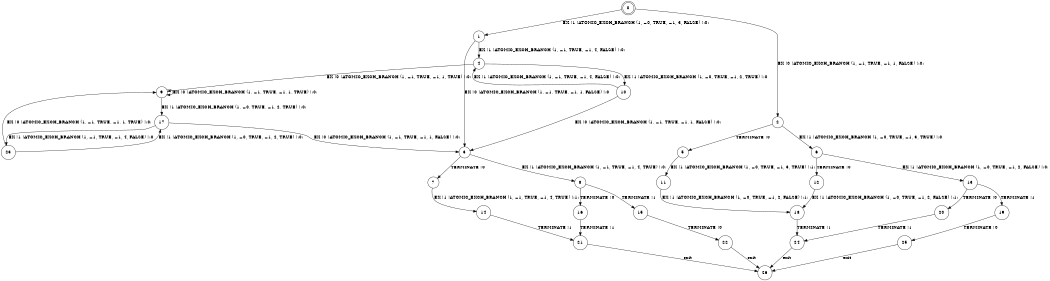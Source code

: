 digraph BCG {
size = "7, 10.5";
center = TRUE;
node [shape = circle];
0 [peripheries = 2];
0 -> 1 [label = "EX !1 !ATOMIC_EXCH_BRANCH (1, +0, TRUE, +1, 3, FALSE) !:0:"];
0 -> 2 [label = "EX !0 !ATOMIC_EXCH_BRANCH (1, +1, TRUE, +1, 1, FALSE) !:0:"];
1 -> 3 [label = "EX !0 !ATOMIC_EXCH_BRANCH (1, +1, TRUE, +1, 1, FALSE) !:0:"];
1 -> 4 [label = "EX !1 !ATOMIC_EXCH_BRANCH (1, +1, TRUE, +1, 4, FALSE) !:0:"];
2 -> 5 [label = "TERMINATE !0"];
2 -> 6 [label = "EX !1 !ATOMIC_EXCH_BRANCH (1, +0, TRUE, +1, 3, TRUE) !:0:"];
3 -> 7 [label = "TERMINATE !0"];
3 -> 8 [label = "EX !1 !ATOMIC_EXCH_BRANCH (1, +1, TRUE, +1, 4, TRUE) !:0:"];
4 -> 9 [label = "EX !0 !ATOMIC_EXCH_BRANCH (1, +1, TRUE, +1, 1, TRUE) !:0:"];
4 -> 10 [label = "EX !1 !ATOMIC_EXCH_BRANCH (1, +0, TRUE, +1, 2, TRUE) !:0:"];
5 -> 11 [label = "EX !1 !ATOMIC_EXCH_BRANCH (1, +0, TRUE, +1, 3, TRUE) !:1:"];
6 -> 12 [label = "TERMINATE !0"];
6 -> 13 [label = "EX !1 !ATOMIC_EXCH_BRANCH (1, +0, TRUE, +1, 2, FALSE) !:0:"];
7 -> 14 [label = "EX !1 !ATOMIC_EXCH_BRANCH (1, +1, TRUE, +1, 4, TRUE) !:1:"];
8 -> 15 [label = "TERMINATE !1"];
8 -> 16 [label = "TERMINATE !0"];
9 -> 17 [label = "EX !1 !ATOMIC_EXCH_BRANCH (1, +0, TRUE, +1, 2, TRUE) !:0:"];
9 -> 9 [label = "EX !0 !ATOMIC_EXCH_BRANCH (1, +1, TRUE, +1, 1, TRUE) !:0:"];
10 -> 3 [label = "EX !0 !ATOMIC_EXCH_BRANCH (1, +1, TRUE, +1, 1, FALSE) !:0:"];
10 -> 4 [label = "EX !1 !ATOMIC_EXCH_BRANCH (1, +1, TRUE, +1, 4, FALSE) !:0:"];
11 -> 18 [label = "EX !1 !ATOMIC_EXCH_BRANCH (1, +0, TRUE, +1, 2, FALSE) !:1:"];
12 -> 18 [label = "EX !1 !ATOMIC_EXCH_BRANCH (1, +0, TRUE, +1, 2, FALSE) !:1:"];
13 -> 19 [label = "TERMINATE !1"];
13 -> 20 [label = "TERMINATE !0"];
14 -> 21 [label = "TERMINATE !1"];
15 -> 22 [label = "TERMINATE !0"];
16 -> 21 [label = "TERMINATE !1"];
17 -> 23 [label = "EX !1 !ATOMIC_EXCH_BRANCH (1, +1, TRUE, +1, 4, FALSE) !:0:"];
17 -> 3 [label = "EX !0 !ATOMIC_EXCH_BRANCH (1, +1, TRUE, +1, 1, FALSE) !:0:"];
18 -> 24 [label = "TERMINATE !1"];
19 -> 25 [label = "TERMINATE !0"];
20 -> 24 [label = "TERMINATE !1"];
21 -> 26 [label = "exit"];
22 -> 26 [label = "exit"];
23 -> 17 [label = "EX !1 !ATOMIC_EXCH_BRANCH (1, +0, TRUE, +1, 2, TRUE) !:0:"];
23 -> 9 [label = "EX !0 !ATOMIC_EXCH_BRANCH (1, +1, TRUE, +1, 1, TRUE) !:0:"];
24 -> 26 [label = "exit"];
25 -> 26 [label = "exit"];
}
